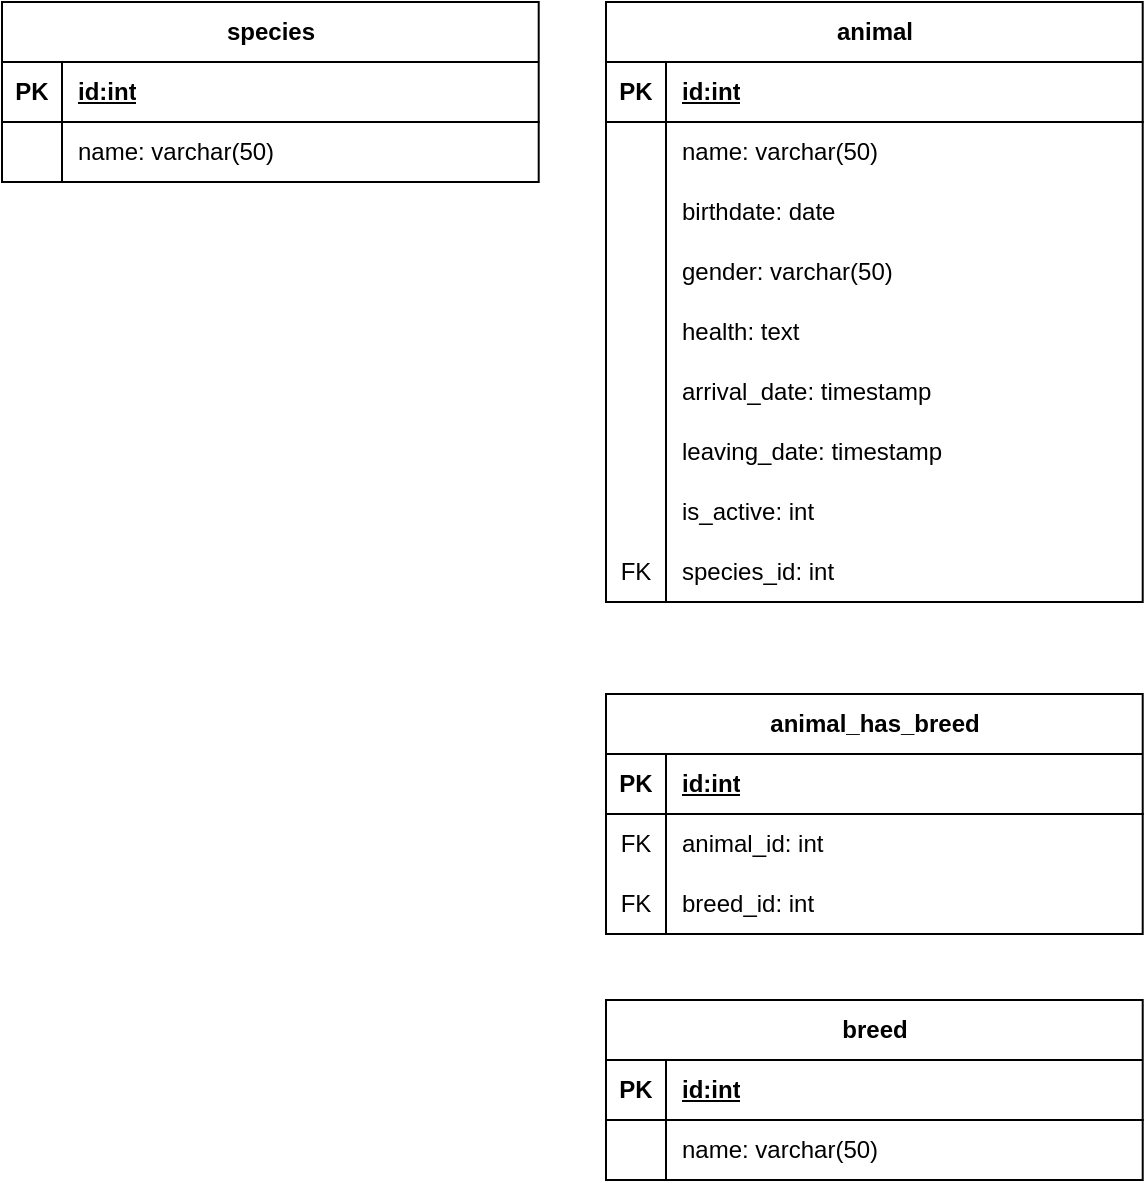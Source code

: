 <mxfile version="24.8.6">
  <diagram name="Page-1" id="ynjFzioB9sbgWigCWngJ">
    <mxGraphModel dx="1500" dy="746" grid="0" gridSize="10" guides="1" tooltips="1" connect="1" arrows="1" fold="1" page="0" pageScale="1" pageWidth="827" pageHeight="1169" background="#ffffff" math="0" shadow="0">
      <root>
        <mxCell id="0" />
        <mxCell id="1" parent="0" />
        <mxCell id="4C0OOVaGoJYogmDqNnLf-41" value="animal" style="shape=table;startSize=30;container=1;collapsible=1;childLayout=tableLayout;fixedRows=1;rowLines=0;fontStyle=1;align=center;resizeLast=1;html=1;" vertex="1" parent="1">
          <mxGeometry x="307" y="56" width="268.357" height="300" as="geometry" />
        </mxCell>
        <mxCell id="4C0OOVaGoJYogmDqNnLf-42" value="" style="shape=tableRow;horizontal=0;startSize=0;swimlaneHead=0;swimlaneBody=0;fillColor=none;collapsible=0;dropTarget=0;points=[[0,0.5],[1,0.5]];portConstraint=eastwest;top=0;left=0;right=0;bottom=1;" vertex="1" parent="4C0OOVaGoJYogmDqNnLf-41">
          <mxGeometry y="30" width="268.357" height="30" as="geometry" />
        </mxCell>
        <mxCell id="4C0OOVaGoJYogmDqNnLf-43" value="PK" style="shape=partialRectangle;connectable=0;fillColor=none;top=0;left=0;bottom=0;right=0;fontStyle=1;overflow=hidden;whiteSpace=wrap;html=1;" vertex="1" parent="4C0OOVaGoJYogmDqNnLf-42">
          <mxGeometry width="30" height="30" as="geometry">
            <mxRectangle width="30" height="30" as="alternateBounds" />
          </mxGeometry>
        </mxCell>
        <mxCell id="4C0OOVaGoJYogmDqNnLf-44" value="id:int" style="shape=partialRectangle;connectable=0;fillColor=none;top=0;left=0;bottom=0;right=0;align=left;spacingLeft=6;fontStyle=5;overflow=hidden;whiteSpace=wrap;html=1;" vertex="1" parent="4C0OOVaGoJYogmDqNnLf-42">
          <mxGeometry x="30" width="238.357" height="30" as="geometry">
            <mxRectangle width="238.357" height="30" as="alternateBounds" />
          </mxGeometry>
        </mxCell>
        <mxCell id="4C0OOVaGoJYogmDqNnLf-45" value="" style="shape=tableRow;horizontal=0;startSize=0;swimlaneHead=0;swimlaneBody=0;fillColor=none;collapsible=0;dropTarget=0;points=[[0,0.5],[1,0.5]];portConstraint=eastwest;top=0;left=0;right=0;bottom=0;" vertex="1" parent="4C0OOVaGoJYogmDqNnLf-41">
          <mxGeometry y="60" width="268.357" height="30" as="geometry" />
        </mxCell>
        <mxCell id="4C0OOVaGoJYogmDqNnLf-46" value="" style="shape=partialRectangle;connectable=0;fillColor=none;top=0;left=0;bottom=0;right=0;editable=1;overflow=hidden;whiteSpace=wrap;html=1;" vertex="1" parent="4C0OOVaGoJYogmDqNnLf-45">
          <mxGeometry width="30" height="30" as="geometry">
            <mxRectangle width="30" height="30" as="alternateBounds" />
          </mxGeometry>
        </mxCell>
        <mxCell id="4C0OOVaGoJYogmDqNnLf-47" value="name: varchar(50)" style="shape=partialRectangle;connectable=0;fillColor=none;top=0;left=0;bottom=0;right=0;align=left;spacingLeft=6;overflow=hidden;whiteSpace=wrap;html=1;" vertex="1" parent="4C0OOVaGoJYogmDqNnLf-45">
          <mxGeometry x="30" width="238.357" height="30" as="geometry">
            <mxRectangle width="238.357" height="30" as="alternateBounds" />
          </mxGeometry>
        </mxCell>
        <mxCell id="4C0OOVaGoJYogmDqNnLf-48" value="" style="shape=tableRow;horizontal=0;startSize=0;swimlaneHead=0;swimlaneBody=0;fillColor=none;collapsible=0;dropTarget=0;points=[[0,0.5],[1,0.5]];portConstraint=eastwest;top=0;left=0;right=0;bottom=0;" vertex="1" parent="4C0OOVaGoJYogmDqNnLf-41">
          <mxGeometry y="90" width="268.357" height="30" as="geometry" />
        </mxCell>
        <mxCell id="4C0OOVaGoJYogmDqNnLf-49" value="" style="shape=partialRectangle;connectable=0;fillColor=none;top=0;left=0;bottom=0;right=0;editable=1;overflow=hidden;whiteSpace=wrap;html=1;" vertex="1" parent="4C0OOVaGoJYogmDqNnLf-48">
          <mxGeometry width="30" height="30" as="geometry">
            <mxRectangle width="30" height="30" as="alternateBounds" />
          </mxGeometry>
        </mxCell>
        <mxCell id="4C0OOVaGoJYogmDqNnLf-50" value="birthdate: date" style="shape=partialRectangle;connectable=0;fillColor=none;top=0;left=0;bottom=0;right=0;align=left;spacingLeft=6;overflow=hidden;whiteSpace=wrap;html=1;" vertex="1" parent="4C0OOVaGoJYogmDqNnLf-48">
          <mxGeometry x="30" width="238.357" height="30" as="geometry">
            <mxRectangle width="238.357" height="30" as="alternateBounds" />
          </mxGeometry>
        </mxCell>
        <mxCell id="4C0OOVaGoJYogmDqNnLf-51" value="" style="shape=tableRow;horizontal=0;startSize=0;swimlaneHead=0;swimlaneBody=0;fillColor=none;collapsible=0;dropTarget=0;points=[[0,0.5],[1,0.5]];portConstraint=eastwest;top=0;left=0;right=0;bottom=0;" vertex="1" parent="4C0OOVaGoJYogmDqNnLf-41">
          <mxGeometry y="120" width="268.357" height="30" as="geometry" />
        </mxCell>
        <mxCell id="4C0OOVaGoJYogmDqNnLf-52" value="" style="shape=partialRectangle;connectable=0;fillColor=none;top=0;left=0;bottom=0;right=0;editable=1;overflow=hidden;whiteSpace=wrap;html=1;" vertex="1" parent="4C0OOVaGoJYogmDqNnLf-51">
          <mxGeometry width="30" height="30" as="geometry">
            <mxRectangle width="30" height="30" as="alternateBounds" />
          </mxGeometry>
        </mxCell>
        <mxCell id="4C0OOVaGoJYogmDqNnLf-53" value="gender: varchar(50)" style="shape=partialRectangle;connectable=0;fillColor=none;top=0;left=0;bottom=0;right=0;align=left;spacingLeft=6;overflow=hidden;whiteSpace=wrap;html=1;" vertex="1" parent="4C0OOVaGoJYogmDqNnLf-51">
          <mxGeometry x="30" width="238.357" height="30" as="geometry">
            <mxRectangle width="238.357" height="30" as="alternateBounds" />
          </mxGeometry>
        </mxCell>
        <mxCell id="4C0OOVaGoJYogmDqNnLf-58" style="shape=tableRow;horizontal=0;startSize=0;swimlaneHead=0;swimlaneBody=0;fillColor=none;collapsible=0;dropTarget=0;points=[[0,0.5],[1,0.5]];portConstraint=eastwest;top=0;left=0;right=0;bottom=0;" vertex="1" parent="4C0OOVaGoJYogmDqNnLf-41">
          <mxGeometry y="150" width="268.357" height="30" as="geometry" />
        </mxCell>
        <mxCell id="4C0OOVaGoJYogmDqNnLf-59" style="shape=partialRectangle;connectable=0;fillColor=none;top=0;left=0;bottom=0;right=0;editable=1;overflow=hidden;whiteSpace=wrap;html=1;" vertex="1" parent="4C0OOVaGoJYogmDqNnLf-58">
          <mxGeometry width="30" height="30" as="geometry">
            <mxRectangle width="30" height="30" as="alternateBounds" />
          </mxGeometry>
        </mxCell>
        <mxCell id="4C0OOVaGoJYogmDqNnLf-60" value="health: text" style="shape=partialRectangle;connectable=0;fillColor=none;top=0;left=0;bottom=0;right=0;align=left;spacingLeft=6;overflow=hidden;whiteSpace=wrap;html=1;" vertex="1" parent="4C0OOVaGoJYogmDqNnLf-58">
          <mxGeometry x="30" width="238.357" height="30" as="geometry">
            <mxRectangle width="238.357" height="30" as="alternateBounds" />
          </mxGeometry>
        </mxCell>
        <mxCell id="4C0OOVaGoJYogmDqNnLf-61" style="shape=tableRow;horizontal=0;startSize=0;swimlaneHead=0;swimlaneBody=0;fillColor=none;collapsible=0;dropTarget=0;points=[[0,0.5],[1,0.5]];portConstraint=eastwest;top=0;left=0;right=0;bottom=0;" vertex="1" parent="4C0OOVaGoJYogmDqNnLf-41">
          <mxGeometry y="180" width="268.357" height="30" as="geometry" />
        </mxCell>
        <mxCell id="4C0OOVaGoJYogmDqNnLf-62" style="shape=partialRectangle;connectable=0;fillColor=none;top=0;left=0;bottom=0;right=0;editable=1;overflow=hidden;whiteSpace=wrap;html=1;" vertex="1" parent="4C0OOVaGoJYogmDqNnLf-61">
          <mxGeometry width="30" height="30" as="geometry">
            <mxRectangle width="30" height="30" as="alternateBounds" />
          </mxGeometry>
        </mxCell>
        <mxCell id="4C0OOVaGoJYogmDqNnLf-63" value="arrival_date: timestamp" style="shape=partialRectangle;connectable=0;fillColor=none;top=0;left=0;bottom=0;right=0;align=left;spacingLeft=6;overflow=hidden;whiteSpace=wrap;html=1;" vertex="1" parent="4C0OOVaGoJYogmDqNnLf-61">
          <mxGeometry x="30" width="238.357" height="30" as="geometry">
            <mxRectangle width="238.357" height="30" as="alternateBounds" />
          </mxGeometry>
        </mxCell>
        <mxCell id="4C0OOVaGoJYogmDqNnLf-64" style="shape=tableRow;horizontal=0;startSize=0;swimlaneHead=0;swimlaneBody=0;fillColor=none;collapsible=0;dropTarget=0;points=[[0,0.5],[1,0.5]];portConstraint=eastwest;top=0;left=0;right=0;bottom=0;" vertex="1" parent="4C0OOVaGoJYogmDqNnLf-41">
          <mxGeometry y="210" width="268.357" height="30" as="geometry" />
        </mxCell>
        <mxCell id="4C0OOVaGoJYogmDqNnLf-65" style="shape=partialRectangle;connectable=0;fillColor=none;top=0;left=0;bottom=0;right=0;editable=1;overflow=hidden;whiteSpace=wrap;html=1;" vertex="1" parent="4C0OOVaGoJYogmDqNnLf-64">
          <mxGeometry width="30" height="30" as="geometry">
            <mxRectangle width="30" height="30" as="alternateBounds" />
          </mxGeometry>
        </mxCell>
        <mxCell id="4C0OOVaGoJYogmDqNnLf-66" value="leaving_date: timestamp" style="shape=partialRectangle;connectable=0;fillColor=none;top=0;left=0;bottom=0;right=0;align=left;spacingLeft=6;overflow=hidden;whiteSpace=wrap;html=1;" vertex="1" parent="4C0OOVaGoJYogmDqNnLf-64">
          <mxGeometry x="30" width="238.357" height="30" as="geometry">
            <mxRectangle width="238.357" height="30" as="alternateBounds" />
          </mxGeometry>
        </mxCell>
        <mxCell id="4C0OOVaGoJYogmDqNnLf-67" style="shape=tableRow;horizontal=0;startSize=0;swimlaneHead=0;swimlaneBody=0;fillColor=none;collapsible=0;dropTarget=0;points=[[0,0.5],[1,0.5]];portConstraint=eastwest;top=0;left=0;right=0;bottom=0;" vertex="1" parent="4C0OOVaGoJYogmDqNnLf-41">
          <mxGeometry y="240" width="268.357" height="30" as="geometry" />
        </mxCell>
        <mxCell id="4C0OOVaGoJYogmDqNnLf-68" style="shape=partialRectangle;connectable=0;fillColor=none;top=0;left=0;bottom=0;right=0;editable=1;overflow=hidden;whiteSpace=wrap;html=1;" vertex="1" parent="4C0OOVaGoJYogmDqNnLf-67">
          <mxGeometry width="30" height="30" as="geometry">
            <mxRectangle width="30" height="30" as="alternateBounds" />
          </mxGeometry>
        </mxCell>
        <mxCell id="4C0OOVaGoJYogmDqNnLf-69" value="is_active: int" style="shape=partialRectangle;connectable=0;fillColor=none;top=0;left=0;bottom=0;right=0;align=left;spacingLeft=6;overflow=hidden;whiteSpace=wrap;html=1;" vertex="1" parent="4C0OOVaGoJYogmDqNnLf-67">
          <mxGeometry x="30" width="238.357" height="30" as="geometry">
            <mxRectangle width="238.357" height="30" as="alternateBounds" />
          </mxGeometry>
        </mxCell>
        <mxCell id="4C0OOVaGoJYogmDqNnLf-70" style="shape=tableRow;horizontal=0;startSize=0;swimlaneHead=0;swimlaneBody=0;fillColor=none;collapsible=0;dropTarget=0;points=[[0,0.5],[1,0.5]];portConstraint=eastwest;top=0;left=0;right=0;bottom=0;" vertex="1" parent="4C0OOVaGoJYogmDqNnLf-41">
          <mxGeometry y="270" width="268.357" height="30" as="geometry" />
        </mxCell>
        <mxCell id="4C0OOVaGoJYogmDqNnLf-71" value="FK" style="shape=partialRectangle;connectable=0;fillColor=none;top=0;left=0;bottom=0;right=0;editable=1;overflow=hidden;whiteSpace=wrap;html=1;" vertex="1" parent="4C0OOVaGoJYogmDqNnLf-70">
          <mxGeometry width="30" height="30" as="geometry">
            <mxRectangle width="30" height="30" as="alternateBounds" />
          </mxGeometry>
        </mxCell>
        <mxCell id="4C0OOVaGoJYogmDqNnLf-72" value="species_id: int" style="shape=partialRectangle;connectable=0;fillColor=none;top=0;left=0;bottom=0;right=0;align=left;spacingLeft=6;overflow=hidden;whiteSpace=wrap;html=1;" vertex="1" parent="4C0OOVaGoJYogmDqNnLf-70">
          <mxGeometry x="30" width="238.357" height="30" as="geometry">
            <mxRectangle width="238.357" height="30" as="alternateBounds" />
          </mxGeometry>
        </mxCell>
        <mxCell id="4C0OOVaGoJYogmDqNnLf-87" value="species" style="shape=table;startSize=30;container=1;collapsible=1;childLayout=tableLayout;fixedRows=1;rowLines=0;fontStyle=1;align=center;resizeLast=1;html=1;" vertex="1" parent="1">
          <mxGeometry x="5" y="56" width="268.357" height="90" as="geometry" />
        </mxCell>
        <mxCell id="4C0OOVaGoJYogmDqNnLf-88" value="" style="shape=tableRow;horizontal=0;startSize=0;swimlaneHead=0;swimlaneBody=0;fillColor=none;collapsible=0;dropTarget=0;points=[[0,0.5],[1,0.5]];portConstraint=eastwest;top=0;left=0;right=0;bottom=1;" vertex="1" parent="4C0OOVaGoJYogmDqNnLf-87">
          <mxGeometry y="30" width="268.357" height="30" as="geometry" />
        </mxCell>
        <mxCell id="4C0OOVaGoJYogmDqNnLf-89" value="PK" style="shape=partialRectangle;connectable=0;fillColor=none;top=0;left=0;bottom=0;right=0;fontStyle=1;overflow=hidden;whiteSpace=wrap;html=1;" vertex="1" parent="4C0OOVaGoJYogmDqNnLf-88">
          <mxGeometry width="30" height="30" as="geometry">
            <mxRectangle width="30" height="30" as="alternateBounds" />
          </mxGeometry>
        </mxCell>
        <mxCell id="4C0OOVaGoJYogmDqNnLf-90" value="id:int" style="shape=partialRectangle;connectable=0;fillColor=none;top=0;left=0;bottom=0;right=0;align=left;spacingLeft=6;fontStyle=5;overflow=hidden;whiteSpace=wrap;html=1;" vertex="1" parent="4C0OOVaGoJYogmDqNnLf-88">
          <mxGeometry x="30" width="238.357" height="30" as="geometry">
            <mxRectangle width="238.357" height="30" as="alternateBounds" />
          </mxGeometry>
        </mxCell>
        <mxCell id="4C0OOVaGoJYogmDqNnLf-91" value="" style="shape=tableRow;horizontal=0;startSize=0;swimlaneHead=0;swimlaneBody=0;fillColor=none;collapsible=0;dropTarget=0;points=[[0,0.5],[1,0.5]];portConstraint=eastwest;top=0;left=0;right=0;bottom=0;" vertex="1" parent="4C0OOVaGoJYogmDqNnLf-87">
          <mxGeometry y="60" width="268.357" height="30" as="geometry" />
        </mxCell>
        <mxCell id="4C0OOVaGoJYogmDqNnLf-92" value="" style="shape=partialRectangle;connectable=0;fillColor=none;top=0;left=0;bottom=0;right=0;editable=1;overflow=hidden;whiteSpace=wrap;html=1;" vertex="1" parent="4C0OOVaGoJYogmDqNnLf-91">
          <mxGeometry width="30" height="30" as="geometry">
            <mxRectangle width="30" height="30" as="alternateBounds" />
          </mxGeometry>
        </mxCell>
        <mxCell id="4C0OOVaGoJYogmDqNnLf-93" value="name: varchar(50)" style="shape=partialRectangle;connectable=0;fillColor=none;top=0;left=0;bottom=0;right=0;align=left;spacingLeft=6;overflow=hidden;whiteSpace=wrap;html=1;" vertex="1" parent="4C0OOVaGoJYogmDqNnLf-91">
          <mxGeometry x="30" width="238.357" height="30" as="geometry">
            <mxRectangle width="238.357" height="30" as="alternateBounds" />
          </mxGeometry>
        </mxCell>
        <mxCell id="4C0OOVaGoJYogmDqNnLf-115" value="animal_has_breed" style="shape=table;startSize=30;container=1;collapsible=1;childLayout=tableLayout;fixedRows=1;rowLines=0;fontStyle=1;align=center;resizeLast=1;html=1;" vertex="1" parent="1">
          <mxGeometry x="307" y="402" width="268.357" height="120" as="geometry" />
        </mxCell>
        <mxCell id="4C0OOVaGoJYogmDqNnLf-116" value="" style="shape=tableRow;horizontal=0;startSize=0;swimlaneHead=0;swimlaneBody=0;fillColor=none;collapsible=0;dropTarget=0;points=[[0,0.5],[1,0.5]];portConstraint=eastwest;top=0;left=0;right=0;bottom=1;" vertex="1" parent="4C0OOVaGoJYogmDqNnLf-115">
          <mxGeometry y="30" width="268.357" height="30" as="geometry" />
        </mxCell>
        <mxCell id="4C0OOVaGoJYogmDqNnLf-117" value="PK" style="shape=partialRectangle;connectable=0;fillColor=none;top=0;left=0;bottom=0;right=0;fontStyle=1;overflow=hidden;whiteSpace=wrap;html=1;" vertex="1" parent="4C0OOVaGoJYogmDqNnLf-116">
          <mxGeometry width="30" height="30" as="geometry">
            <mxRectangle width="30" height="30" as="alternateBounds" />
          </mxGeometry>
        </mxCell>
        <mxCell id="4C0OOVaGoJYogmDqNnLf-118" value="id:int" style="shape=partialRectangle;connectable=0;fillColor=none;top=0;left=0;bottom=0;right=0;align=left;spacingLeft=6;fontStyle=5;overflow=hidden;whiteSpace=wrap;html=1;" vertex="1" parent="4C0OOVaGoJYogmDqNnLf-116">
          <mxGeometry x="30" width="238.357" height="30" as="geometry">
            <mxRectangle width="238.357" height="30" as="alternateBounds" />
          </mxGeometry>
        </mxCell>
        <mxCell id="4C0OOVaGoJYogmDqNnLf-119" value="" style="shape=tableRow;horizontal=0;startSize=0;swimlaneHead=0;swimlaneBody=0;fillColor=none;collapsible=0;dropTarget=0;points=[[0,0.5],[1,0.5]];portConstraint=eastwest;top=0;left=0;right=0;bottom=0;" vertex="1" parent="4C0OOVaGoJYogmDqNnLf-115">
          <mxGeometry y="60" width="268.357" height="30" as="geometry" />
        </mxCell>
        <mxCell id="4C0OOVaGoJYogmDqNnLf-120" value="FK" style="shape=partialRectangle;connectable=0;fillColor=none;top=0;left=0;bottom=0;right=0;editable=1;overflow=hidden;whiteSpace=wrap;html=1;" vertex="1" parent="4C0OOVaGoJYogmDqNnLf-119">
          <mxGeometry width="30" height="30" as="geometry">
            <mxRectangle width="30" height="30" as="alternateBounds" />
          </mxGeometry>
        </mxCell>
        <mxCell id="4C0OOVaGoJYogmDqNnLf-121" value="animal_id: int" style="shape=partialRectangle;connectable=0;fillColor=none;top=0;left=0;bottom=0;right=0;align=left;spacingLeft=6;overflow=hidden;whiteSpace=wrap;html=1;" vertex="1" parent="4C0OOVaGoJYogmDqNnLf-119">
          <mxGeometry x="30" width="238.357" height="30" as="geometry">
            <mxRectangle width="238.357" height="30" as="alternateBounds" />
          </mxGeometry>
        </mxCell>
        <mxCell id="4C0OOVaGoJYogmDqNnLf-122" style="shape=tableRow;horizontal=0;startSize=0;swimlaneHead=0;swimlaneBody=0;fillColor=none;collapsible=0;dropTarget=0;points=[[0,0.5],[1,0.5]];portConstraint=eastwest;top=0;left=0;right=0;bottom=0;" vertex="1" parent="4C0OOVaGoJYogmDqNnLf-115">
          <mxGeometry y="90" width="268.357" height="30" as="geometry" />
        </mxCell>
        <mxCell id="4C0OOVaGoJYogmDqNnLf-123" value="FK" style="shape=partialRectangle;connectable=0;fillColor=none;top=0;left=0;bottom=0;right=0;editable=1;overflow=hidden;whiteSpace=wrap;html=1;" vertex="1" parent="4C0OOVaGoJYogmDqNnLf-122">
          <mxGeometry width="30" height="30" as="geometry">
            <mxRectangle width="30" height="30" as="alternateBounds" />
          </mxGeometry>
        </mxCell>
        <mxCell id="4C0OOVaGoJYogmDqNnLf-124" value="breed_id: int" style="shape=partialRectangle;connectable=0;fillColor=none;top=0;left=0;bottom=0;right=0;align=left;spacingLeft=6;overflow=hidden;whiteSpace=wrap;html=1;" vertex="1" parent="4C0OOVaGoJYogmDqNnLf-122">
          <mxGeometry x="30" width="238.357" height="30" as="geometry">
            <mxRectangle width="238.357" height="30" as="alternateBounds" />
          </mxGeometry>
        </mxCell>
        <mxCell id="4C0OOVaGoJYogmDqNnLf-125" value="breed" style="shape=table;startSize=30;container=1;collapsible=1;childLayout=tableLayout;fixedRows=1;rowLines=0;fontStyle=1;align=center;resizeLast=1;html=1;" vertex="1" parent="1">
          <mxGeometry x="307" y="555" width="268.357" height="90" as="geometry" />
        </mxCell>
        <mxCell id="4C0OOVaGoJYogmDqNnLf-126" value="" style="shape=tableRow;horizontal=0;startSize=0;swimlaneHead=0;swimlaneBody=0;fillColor=none;collapsible=0;dropTarget=0;points=[[0,0.5],[1,0.5]];portConstraint=eastwest;top=0;left=0;right=0;bottom=1;" vertex="1" parent="4C0OOVaGoJYogmDqNnLf-125">
          <mxGeometry y="30" width="268.357" height="30" as="geometry" />
        </mxCell>
        <mxCell id="4C0OOVaGoJYogmDqNnLf-127" value="PK" style="shape=partialRectangle;connectable=0;fillColor=none;top=0;left=0;bottom=0;right=0;fontStyle=1;overflow=hidden;whiteSpace=wrap;html=1;" vertex="1" parent="4C0OOVaGoJYogmDqNnLf-126">
          <mxGeometry width="30" height="30" as="geometry">
            <mxRectangle width="30" height="30" as="alternateBounds" />
          </mxGeometry>
        </mxCell>
        <mxCell id="4C0OOVaGoJYogmDqNnLf-128" value="id:int" style="shape=partialRectangle;connectable=0;fillColor=none;top=0;left=0;bottom=0;right=0;align=left;spacingLeft=6;fontStyle=5;overflow=hidden;whiteSpace=wrap;html=1;" vertex="1" parent="4C0OOVaGoJYogmDqNnLf-126">
          <mxGeometry x="30" width="238.357" height="30" as="geometry">
            <mxRectangle width="238.357" height="30" as="alternateBounds" />
          </mxGeometry>
        </mxCell>
        <mxCell id="4C0OOVaGoJYogmDqNnLf-129" value="" style="shape=tableRow;horizontal=0;startSize=0;swimlaneHead=0;swimlaneBody=0;fillColor=none;collapsible=0;dropTarget=0;points=[[0,0.5],[1,0.5]];portConstraint=eastwest;top=0;left=0;right=0;bottom=0;" vertex="1" parent="4C0OOVaGoJYogmDqNnLf-125">
          <mxGeometry y="60" width="268.357" height="30" as="geometry" />
        </mxCell>
        <mxCell id="4C0OOVaGoJYogmDqNnLf-130" value="" style="shape=partialRectangle;connectable=0;fillColor=none;top=0;left=0;bottom=0;right=0;editable=1;overflow=hidden;whiteSpace=wrap;html=1;" vertex="1" parent="4C0OOVaGoJYogmDqNnLf-129">
          <mxGeometry width="30" height="30" as="geometry">
            <mxRectangle width="30" height="30" as="alternateBounds" />
          </mxGeometry>
        </mxCell>
        <mxCell id="4C0OOVaGoJYogmDqNnLf-131" value="name: varchar(50)" style="shape=partialRectangle;connectable=0;fillColor=none;top=0;left=0;bottom=0;right=0;align=left;spacingLeft=6;overflow=hidden;whiteSpace=wrap;html=1;" vertex="1" parent="4C0OOVaGoJYogmDqNnLf-129">
          <mxGeometry x="30" width="238.357" height="30" as="geometry">
            <mxRectangle width="238.357" height="30" as="alternateBounds" />
          </mxGeometry>
        </mxCell>
      </root>
    </mxGraphModel>
  </diagram>
</mxfile>
